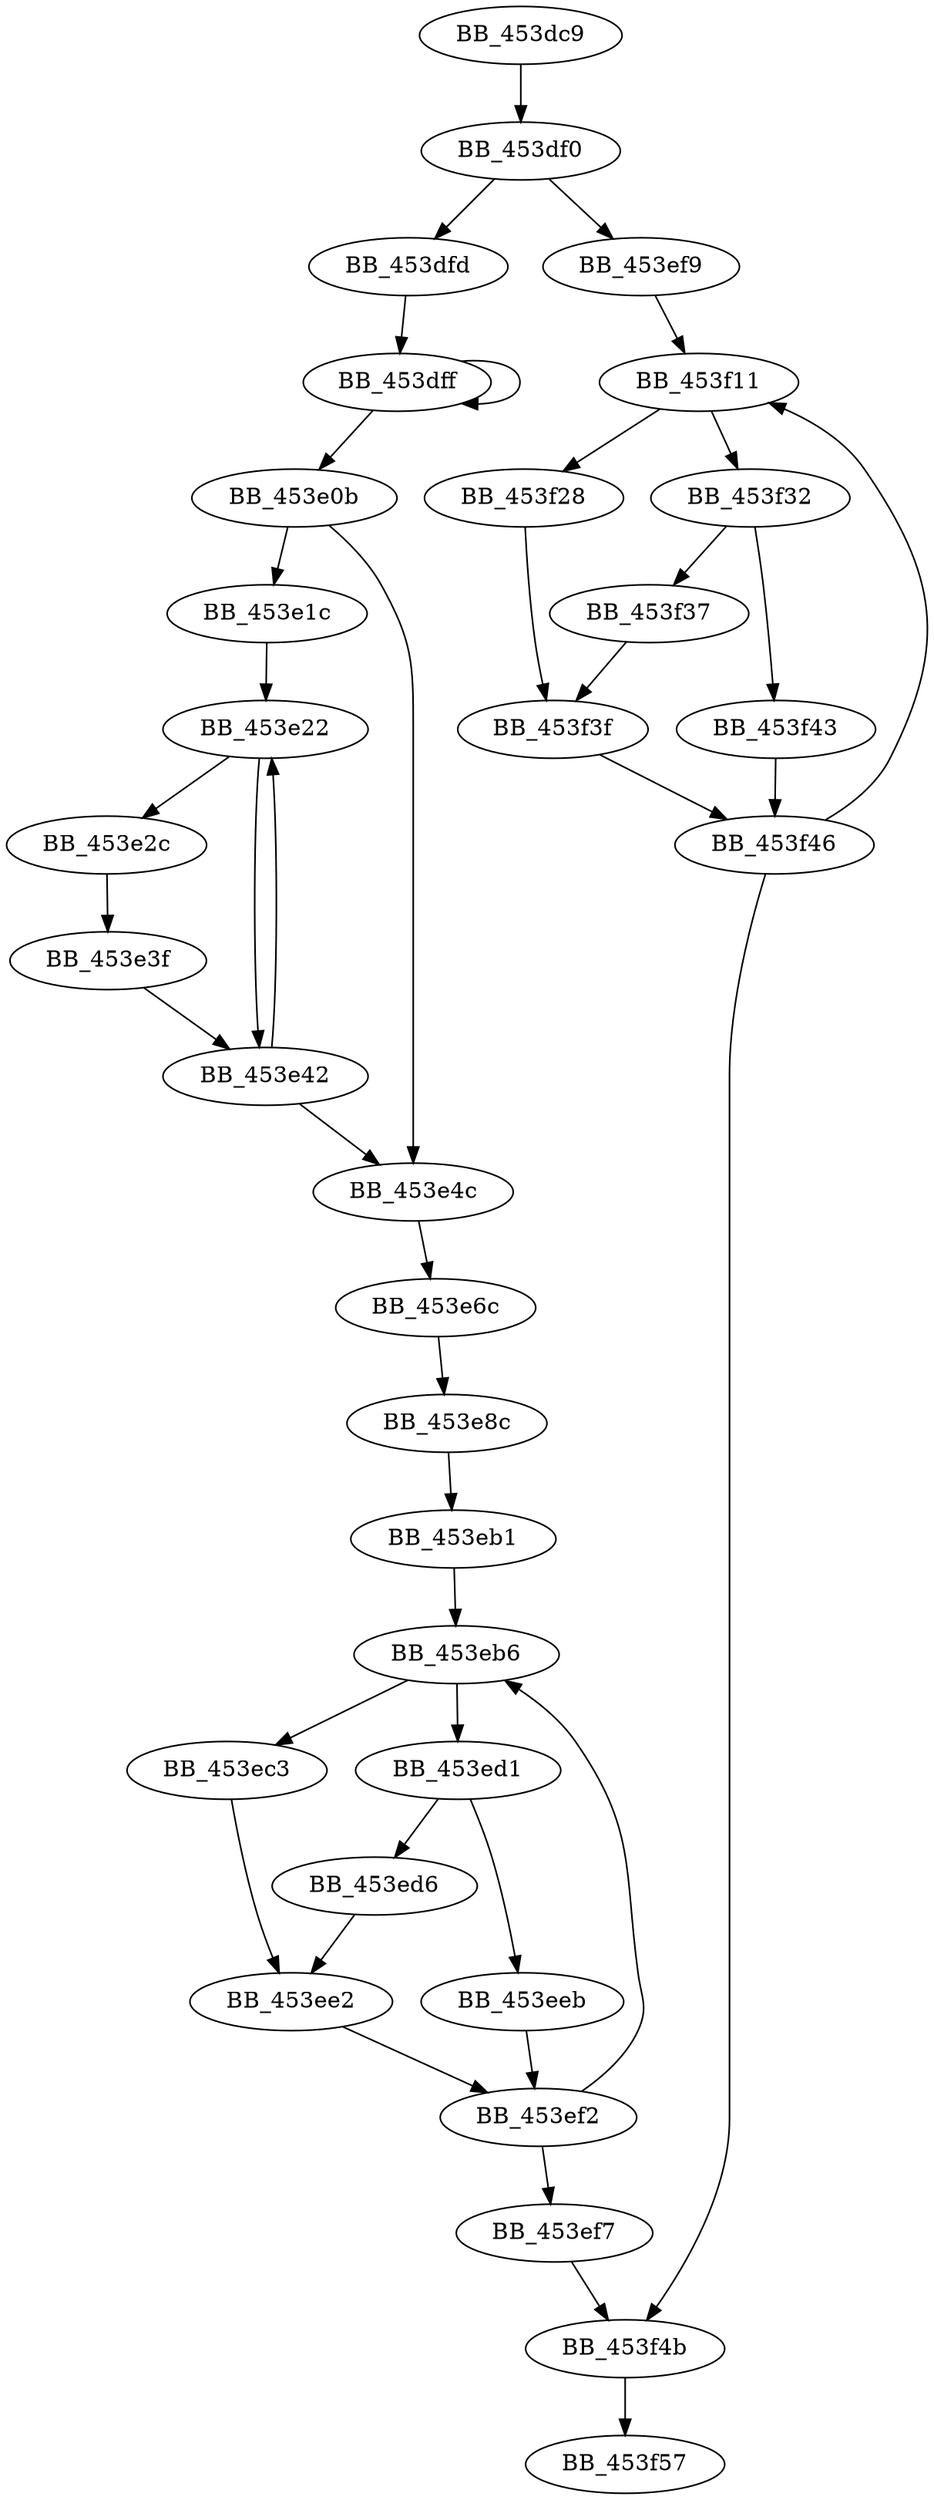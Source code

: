 DiGraph sub_453DC9{
BB_453dc9->BB_453df0
BB_453df0->BB_453dfd
BB_453df0->BB_453ef9
BB_453dfd->BB_453dff
BB_453dff->BB_453dff
BB_453dff->BB_453e0b
BB_453e0b->BB_453e1c
BB_453e0b->BB_453e4c
BB_453e1c->BB_453e22
BB_453e22->BB_453e2c
BB_453e22->BB_453e42
BB_453e2c->BB_453e3f
BB_453e3f->BB_453e42
BB_453e42->BB_453e22
BB_453e42->BB_453e4c
BB_453e4c->BB_453e6c
BB_453e6c->BB_453e8c
BB_453e8c->BB_453eb1
BB_453eb1->BB_453eb6
BB_453eb6->BB_453ec3
BB_453eb6->BB_453ed1
BB_453ec3->BB_453ee2
BB_453ed1->BB_453ed6
BB_453ed1->BB_453eeb
BB_453ed6->BB_453ee2
BB_453ee2->BB_453ef2
BB_453eeb->BB_453ef2
BB_453ef2->BB_453eb6
BB_453ef2->BB_453ef7
BB_453ef7->BB_453f4b
BB_453ef9->BB_453f11
BB_453f11->BB_453f28
BB_453f11->BB_453f32
BB_453f28->BB_453f3f
BB_453f32->BB_453f37
BB_453f32->BB_453f43
BB_453f37->BB_453f3f
BB_453f3f->BB_453f46
BB_453f43->BB_453f46
BB_453f46->BB_453f11
BB_453f46->BB_453f4b
BB_453f4b->BB_453f57
}
